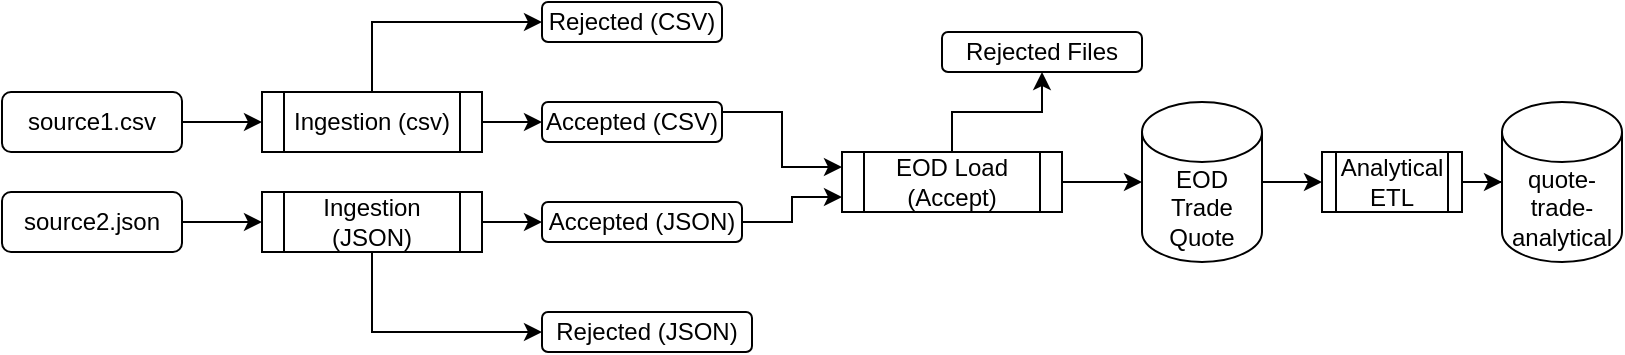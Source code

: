<mxfile version="20.4.0" type="device"><diagram id="C5RBs43oDa-KdzZeNtuy" name="Page-1"><mxGraphModel dx="1196" dy="690" grid="1" gridSize="10" guides="1" tooltips="1" connect="1" arrows="1" fold="1" page="1" pageScale="1" pageWidth="827" pageHeight="1169" math="0" shadow="0"><root><mxCell id="WIyWlLk6GJQsqaUBKTNV-0"/><mxCell id="WIyWlLk6GJQsqaUBKTNV-1" parent="WIyWlLk6GJQsqaUBKTNV-0"/><mxCell id="Na-GIlbcajZe2khjMtmk-16" style="edgeStyle=orthogonalEdgeStyle;rounded=0;orthogonalLoop=1;jettySize=auto;html=1;exitX=1;exitY=0.5;exitDx=0;exitDy=0;entryX=0;entryY=0.5;entryDx=0;entryDy=0;" parent="WIyWlLk6GJQsqaUBKTNV-1" source="Na-GIlbcajZe2khjMtmk-0" target="Na-GIlbcajZe2khjMtmk-1" edge="1"><mxGeometry relative="1" as="geometry"/></mxCell><mxCell id="Na-GIlbcajZe2khjMtmk-0" value="source1.csv" style="rounded=1;whiteSpace=wrap;html=1;" parent="WIyWlLk6GJQsqaUBKTNV-1" vertex="1"><mxGeometry x="10" y="110" width="90" height="30" as="geometry"/></mxCell><mxCell id="-dz7CFb5CbdeaYu5w-Cm-8" value="" style="edgeStyle=orthogonalEdgeStyle;rounded=0;orthogonalLoop=1;jettySize=auto;html=1;" edge="1" parent="WIyWlLk6GJQsqaUBKTNV-1" source="Na-GIlbcajZe2khjMtmk-1" target="-dz7CFb5CbdeaYu5w-Cm-0"><mxGeometry relative="1" as="geometry"/></mxCell><mxCell id="-dz7CFb5CbdeaYu5w-Cm-9" style="edgeStyle=orthogonalEdgeStyle;rounded=0;orthogonalLoop=1;jettySize=auto;html=1;entryX=0;entryY=0.5;entryDx=0;entryDy=0;exitX=0.5;exitY=0;exitDx=0;exitDy=0;" edge="1" parent="WIyWlLk6GJQsqaUBKTNV-1" source="Na-GIlbcajZe2khjMtmk-1" target="Na-GIlbcajZe2khjMtmk-4"><mxGeometry relative="1" as="geometry"/></mxCell><mxCell id="Na-GIlbcajZe2khjMtmk-1" value="Ingestion (csv)" style="shape=process;whiteSpace=wrap;html=1;backgroundOutline=1;" parent="WIyWlLk6GJQsqaUBKTNV-1" vertex="1"><mxGeometry x="140" y="110" width="110" height="30" as="geometry"/></mxCell><mxCell id="-dz7CFb5CbdeaYu5w-Cm-10" value="" style="edgeStyle=orthogonalEdgeStyle;rounded=0;orthogonalLoop=1;jettySize=auto;html=1;" edge="1" parent="WIyWlLk6GJQsqaUBKTNV-1" source="Na-GIlbcajZe2khjMtmk-2" target="Na-GIlbcajZe2khjMtmk-3"><mxGeometry relative="1" as="geometry"/></mxCell><mxCell id="-dz7CFb5CbdeaYu5w-Cm-16" value="" style="edgeStyle=orthogonalEdgeStyle;rounded=0;orthogonalLoop=1;jettySize=auto;html=1;" edge="1" parent="WIyWlLk6GJQsqaUBKTNV-1" source="Na-GIlbcajZe2khjMtmk-2"><mxGeometry relative="1" as="geometry"><mxPoint x="580" y="155" as="targetPoint"/></mxGeometry></mxCell><mxCell id="Na-GIlbcajZe2khjMtmk-2" value="EOD Load (Accept)" style="shape=process;whiteSpace=wrap;html=1;backgroundOutline=1;" parent="WIyWlLk6GJQsqaUBKTNV-1" vertex="1"><mxGeometry x="430" y="140" width="110" height="30" as="geometry"/></mxCell><mxCell id="Na-GIlbcajZe2khjMtmk-3" value="Rejected Files" style="rounded=1;whiteSpace=wrap;html=1;" parent="WIyWlLk6GJQsqaUBKTNV-1" vertex="1"><mxGeometry x="480" y="80" width="100" height="20" as="geometry"/></mxCell><mxCell id="Na-GIlbcajZe2khjMtmk-4" value="Rejected (CSV)" style="rounded=1;whiteSpace=wrap;html=1;" parent="WIyWlLk6GJQsqaUBKTNV-1" vertex="1"><mxGeometry x="280" y="65" width="90" height="20" as="geometry"/></mxCell><mxCell id="Na-GIlbcajZe2khjMtmk-30" value="" style="edgeStyle=orthogonalEdgeStyle;rounded=0;orthogonalLoop=1;jettySize=auto;html=1;" parent="WIyWlLk6GJQsqaUBKTNV-1" source="Na-GIlbcajZe2khjMtmk-5" target="Na-GIlbcajZe2khjMtmk-13" edge="1"><mxGeometry relative="1" as="geometry"/></mxCell><mxCell id="Na-GIlbcajZe2khjMtmk-5" value="EOD Trade Quote" style="shape=cylinder3;whiteSpace=wrap;html=1;boundedLbl=1;backgroundOutline=1;size=15;" parent="WIyWlLk6GJQsqaUBKTNV-1" vertex="1"><mxGeometry x="580" y="115" width="60" height="80" as="geometry"/></mxCell><mxCell id="Na-GIlbcajZe2khjMtmk-15" style="edgeStyle=orthogonalEdgeStyle;rounded=0;orthogonalLoop=1;jettySize=auto;html=1;exitX=1;exitY=0.5;exitDx=0;exitDy=0;entryX=0;entryY=0.5;entryDx=0;entryDy=0;" parent="WIyWlLk6GJQsqaUBKTNV-1" source="Na-GIlbcajZe2khjMtmk-6" target="Na-GIlbcajZe2khjMtmk-8" edge="1"><mxGeometry relative="1" as="geometry"/></mxCell><mxCell id="Na-GIlbcajZe2khjMtmk-6" value="source2.json" style="rounded=1;whiteSpace=wrap;html=1;" parent="WIyWlLk6GJQsqaUBKTNV-1" vertex="1"><mxGeometry x="10" y="160" width="90" height="30" as="geometry"/></mxCell><mxCell id="Na-GIlbcajZe2khjMtmk-7" value="quote-trade-analytical" style="shape=cylinder3;whiteSpace=wrap;html=1;boundedLbl=1;backgroundOutline=1;size=15;" parent="WIyWlLk6GJQsqaUBKTNV-1" vertex="1"><mxGeometry x="760" y="115" width="60" height="80" as="geometry"/></mxCell><mxCell id="-dz7CFb5CbdeaYu5w-Cm-4" style="edgeStyle=orthogonalEdgeStyle;rounded=0;orthogonalLoop=1;jettySize=auto;html=1;exitX=0.5;exitY=1;exitDx=0;exitDy=0;entryX=0;entryY=0.5;entryDx=0;entryDy=0;" edge="1" parent="WIyWlLk6GJQsqaUBKTNV-1" source="Na-GIlbcajZe2khjMtmk-8" target="Na-GIlbcajZe2khjMtmk-12"><mxGeometry relative="1" as="geometry"/></mxCell><mxCell id="-dz7CFb5CbdeaYu5w-Cm-6" value="" style="edgeStyle=orthogonalEdgeStyle;rounded=0;orthogonalLoop=1;jettySize=auto;html=1;" edge="1" parent="WIyWlLk6GJQsqaUBKTNV-1" source="Na-GIlbcajZe2khjMtmk-8" target="-dz7CFb5CbdeaYu5w-Cm-2"><mxGeometry relative="1" as="geometry"/></mxCell><mxCell id="Na-GIlbcajZe2khjMtmk-8" value="Ingestion (JSON)" style="shape=process;whiteSpace=wrap;html=1;backgroundOutline=1;" parent="WIyWlLk6GJQsqaUBKTNV-1" vertex="1"><mxGeometry x="140" y="160" width="110" height="30" as="geometry"/></mxCell><mxCell id="Na-GIlbcajZe2khjMtmk-12" value="Rejected (JSON)" style="rounded=1;whiteSpace=wrap;html=1;" parent="WIyWlLk6GJQsqaUBKTNV-1" vertex="1"><mxGeometry x="280" y="220" width="105" height="20" as="geometry"/></mxCell><mxCell id="Na-GIlbcajZe2khjMtmk-31" value="" style="edgeStyle=orthogonalEdgeStyle;rounded=0;orthogonalLoop=1;jettySize=auto;html=1;" parent="WIyWlLk6GJQsqaUBKTNV-1" source="Na-GIlbcajZe2khjMtmk-13" target="Na-GIlbcajZe2khjMtmk-7" edge="1"><mxGeometry relative="1" as="geometry"/></mxCell><mxCell id="Na-GIlbcajZe2khjMtmk-13" value="Analytical ETL" style="shape=process;whiteSpace=wrap;html=1;backgroundOutline=1;" parent="WIyWlLk6GJQsqaUBKTNV-1" vertex="1"><mxGeometry x="670" y="140" width="70" height="30" as="geometry"/></mxCell><mxCell id="-dz7CFb5CbdeaYu5w-Cm-11" style="edgeStyle=orthogonalEdgeStyle;rounded=0;orthogonalLoop=1;jettySize=auto;html=1;exitX=1;exitY=0.25;exitDx=0;exitDy=0;entryX=0;entryY=0.25;entryDx=0;entryDy=0;" edge="1" parent="WIyWlLk6GJQsqaUBKTNV-1" source="-dz7CFb5CbdeaYu5w-Cm-0" target="Na-GIlbcajZe2khjMtmk-2"><mxGeometry relative="1" as="geometry"/></mxCell><mxCell id="-dz7CFb5CbdeaYu5w-Cm-0" value="Accepted (CSV)" style="rounded=1;whiteSpace=wrap;html=1;" vertex="1" parent="WIyWlLk6GJQsqaUBKTNV-1"><mxGeometry x="280" y="115" width="90" height="20" as="geometry"/></mxCell><mxCell id="-dz7CFb5CbdeaYu5w-Cm-12" style="edgeStyle=orthogonalEdgeStyle;rounded=0;orthogonalLoop=1;jettySize=auto;html=1;exitX=1;exitY=0.5;exitDx=0;exitDy=0;entryX=0;entryY=0.75;entryDx=0;entryDy=0;" edge="1" parent="WIyWlLk6GJQsqaUBKTNV-1" source="-dz7CFb5CbdeaYu5w-Cm-2" target="Na-GIlbcajZe2khjMtmk-2"><mxGeometry relative="1" as="geometry"/></mxCell><mxCell id="-dz7CFb5CbdeaYu5w-Cm-2" value="Accepted (JSON)" style="rounded=1;whiteSpace=wrap;html=1;" vertex="1" parent="WIyWlLk6GJQsqaUBKTNV-1"><mxGeometry x="280" y="165" width="100" height="20" as="geometry"/></mxCell></root></mxGraphModel></diagram></mxfile>
